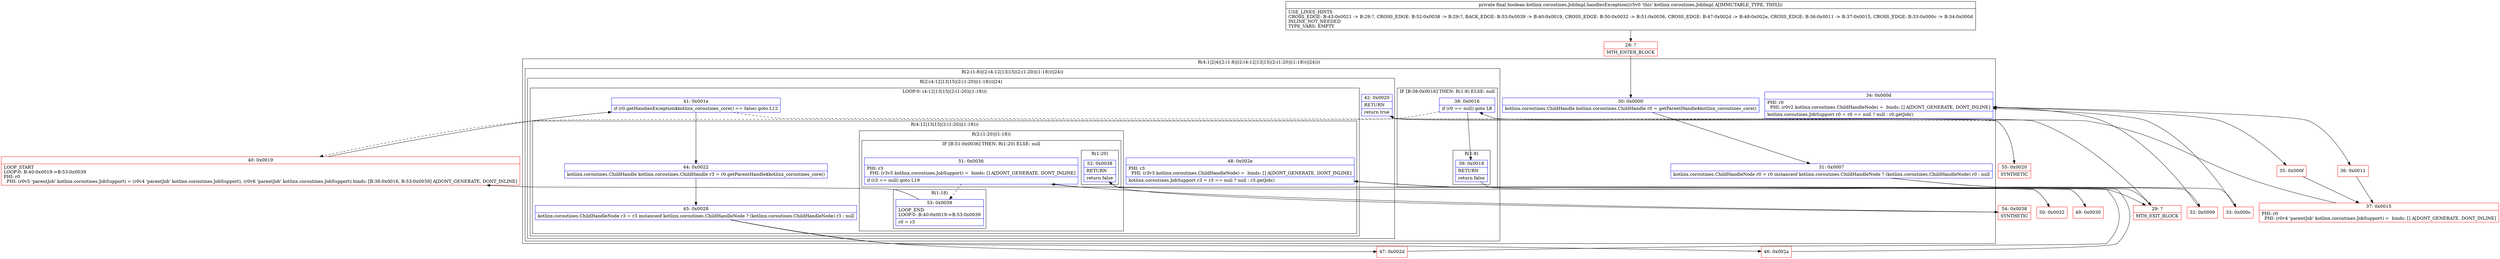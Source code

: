 digraph "CFG forkotlinx.coroutines.JobImpl.handlesException()Z" {
subgraph cluster_Region_115902100 {
label = "R(4:1|2|4|(2:(1:8)|(2:(4:12|13|15|(2:(1:20)|(1:18)))|24)))";
node [shape=record,color=blue];
Node_30 [shape=record,label="{30\:\ 0x0000|kotlinx.coroutines.ChildHandle kotlinx.coroutines.ChildHandle r0 = getParentHandle$kotlinx_coroutines_core()\l}"];
Node_31 [shape=record,label="{31\:\ 0x0007|kotlinx.coroutines.ChildHandleNode r0 = r0 instanceof kotlinx.coroutines.ChildHandleNode ? (kotlinx.coroutines.ChildHandleNode) r0 : null\l}"];
Node_34 [shape=record,label="{34\:\ 0x000d|PHI: r0 \l  PHI: (r0v2 kotlinx.coroutines.ChildHandleNode) =  binds: [] A[DONT_GENERATE, DONT_INLINE]\l|kotlinx.coroutines.JobSupport r0 = r0 == null ? null : r0.getJob()\l}"];
subgraph cluster_Region_1682785120 {
label = "R(2:(1:8)|(2:(4:12|13|15|(2:(1:20)|(1:18)))|24))";
node [shape=record,color=blue];
subgraph cluster_IfRegion_1554103427 {
label = "IF [B:38:0x0016] THEN: R(1:8) ELSE: null";
node [shape=record,color=blue];
Node_38 [shape=record,label="{38\:\ 0x0016|if (r0 == null) goto L8\l}"];
subgraph cluster_Region_1650139920 {
label = "R(1:8)";
node [shape=record,color=blue];
Node_39 [shape=record,label="{39\:\ 0x0018|RETURN\l|return false\l}"];
}
}
subgraph cluster_Region_312878954 {
label = "R(2:(4:12|13|15|(2:(1:20)|(1:18)))|24)";
node [shape=record,color=blue];
subgraph cluster_LoopRegion_390126835 {
label = "LOOP:0: (4:12|13|15|(2:(1:20)|(1:18)))";
node [shape=record,color=blue];
Node_41 [shape=record,label="{41\:\ 0x001e|if (r0.getHandlesException$kotlinx_coroutines_core() == false) goto L12\l}"];
subgraph cluster_Region_1440621737 {
label = "R(4:12|13|15|(2:(1:20)|(1:18)))";
node [shape=record,color=blue];
Node_44 [shape=record,label="{44\:\ 0x0022|kotlinx.coroutines.ChildHandle kotlinx.coroutines.ChildHandle r3 = r0.getParentHandle$kotlinx_coroutines_core()\l}"];
Node_45 [shape=record,label="{45\:\ 0x0028|kotlinx.coroutines.ChildHandleNode r3 = r3 instanceof kotlinx.coroutines.ChildHandleNode ? (kotlinx.coroutines.ChildHandleNode) r3 : null\l}"];
Node_48 [shape=record,label="{48\:\ 0x002e|PHI: r3 \l  PHI: (r3v3 kotlinx.coroutines.ChildHandleNode) =  binds: [] A[DONT_GENERATE, DONT_INLINE]\l|kotlinx.coroutines.JobSupport r3 = r3 == null ? null : r3.getJob()\l}"];
subgraph cluster_Region_1149740653 {
label = "R(2:(1:20)|(1:18))";
node [shape=record,color=blue];
subgraph cluster_IfRegion_3200005 {
label = "IF [B:51:0x0036] THEN: R(1:20) ELSE: null";
node [shape=record,color=blue];
Node_51 [shape=record,label="{51\:\ 0x0036|PHI: r3 \l  PHI: (r3v5 kotlinx.coroutines.JobSupport) =  binds: [] A[DONT_GENERATE, DONT_INLINE]\l|if (r3 == null) goto L19\l}"];
subgraph cluster_Region_1256176606 {
label = "R(1:20)";
node [shape=record,color=blue];
Node_52 [shape=record,label="{52\:\ 0x0038|RETURN\l|return false\l}"];
}
}
subgraph cluster_Region_1513222486 {
label = "R(1:18)";
node [shape=record,color=blue];
Node_53 [shape=record,label="{53\:\ 0x0039|LOOP_END\lLOOP:0: B:40:0x0019\-\>B:53:0x0039\l|r0 = r3\l}"];
}
}
}
}
Node_42 [shape=record,label="{42\:\ 0x0020|RETURN\l|return true\l}"];
}
}
}
Node_28 [shape=record,color=red,label="{28\:\ ?|MTH_ENTER_BLOCK\l}"];
Node_32 [shape=record,color=red,label="{32\:\ 0x0009}"];
Node_35 [shape=record,color=red,label="{35\:\ 0x000f}"];
Node_37 [shape=record,color=red,label="{37\:\ 0x0015|PHI: r0 \l  PHI: (r0v4 'parentJob' kotlinx.coroutines.JobSupport) =  binds: [] A[DONT_GENERATE, DONT_INLINE]\l}"];
Node_29 [shape=record,color=red,label="{29\:\ ?|MTH_EXIT_BLOCK\l}"];
Node_40 [shape=record,color=red,label="{40\:\ 0x0019|LOOP_START\lLOOP:0: B:40:0x0019\-\>B:53:0x0039\lPHI: r0 \l  PHI: (r0v5 'parentJob' kotlinx.coroutines.JobSupport) = (r0v4 'parentJob' kotlinx.coroutines.JobSupport), (r0v6 'parentJob' kotlinx.coroutines.JobSupport) binds: [B:38:0x0016, B:53:0x0039] A[DONT_GENERATE, DONT_INLINE]\l}"];
Node_46 [shape=record,color=red,label="{46\:\ 0x002a}"];
Node_49 [shape=record,color=red,label="{49\:\ 0x0030}"];
Node_54 [shape=record,color=red,label="{54\:\ 0x0038|SYNTHETIC\l}"];
Node_50 [shape=record,color=red,label="{50\:\ 0x0032}"];
Node_47 [shape=record,color=red,label="{47\:\ 0x002d}"];
Node_55 [shape=record,color=red,label="{55\:\ 0x0020|SYNTHETIC\l}"];
Node_36 [shape=record,color=red,label="{36\:\ 0x0011}"];
Node_33 [shape=record,color=red,label="{33\:\ 0x000c}"];
MethodNode[shape=record,label="{private final boolean kotlinx.coroutines.JobImpl.handlesException((r5v0 'this' kotlinx.coroutines.JobImpl A[IMMUTABLE_TYPE, THIS]))  | USE_LINES_HINTS\lCROSS_EDGE: B:43:0x0021 \-\> B:29:?, CROSS_EDGE: B:52:0x0038 \-\> B:29:?, BACK_EDGE: B:53:0x0039 \-\> B:40:0x0019, CROSS_EDGE: B:50:0x0032 \-\> B:51:0x0036, CROSS_EDGE: B:47:0x002d \-\> B:48:0x002e, CROSS_EDGE: B:36:0x0011 \-\> B:37:0x0015, CROSS_EDGE: B:33:0x000c \-\> B:34:0x000d\lINLINE_NOT_NEEDED\lTYPE_VARS: EMPTY\l}"];
MethodNode -> Node_28;Node_30 -> Node_31;
Node_31 -> Node_32;
Node_31 -> Node_33;
Node_34 -> Node_35;
Node_34 -> Node_36;
Node_38 -> Node_39;
Node_38 -> Node_40[style=dashed];
Node_39 -> Node_29;
Node_41 -> Node_44;
Node_41 -> Node_55[style=dashed];
Node_44 -> Node_45;
Node_45 -> Node_46;
Node_45 -> Node_47;
Node_48 -> Node_49;
Node_48 -> Node_50;
Node_51 -> Node_53[style=dashed];
Node_51 -> Node_54;
Node_52 -> Node_29;
Node_53 -> Node_40;
Node_42 -> Node_29;
Node_28 -> Node_30;
Node_32 -> Node_34;
Node_35 -> Node_37;
Node_37 -> Node_38;
Node_40 -> Node_41;
Node_46 -> Node_48;
Node_49 -> Node_51;
Node_54 -> Node_52;
Node_50 -> Node_51;
Node_47 -> Node_48;
Node_55 -> Node_42;
Node_36 -> Node_37;
Node_33 -> Node_34;
}

